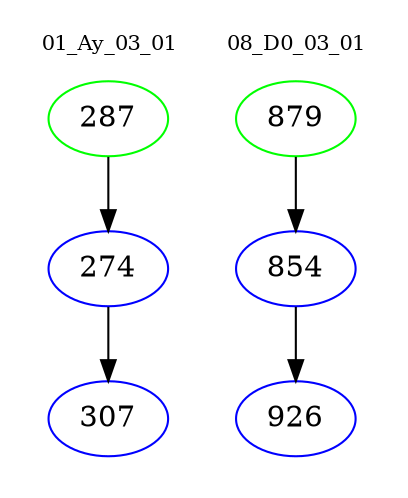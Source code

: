 digraph{
subgraph cluster_0 {
color = white
label = "01_Ay_03_01";
fontsize=10;
T0_287 [label="287", color="green"]
T0_287 -> T0_274 [color="black"]
T0_274 [label="274", color="blue"]
T0_274 -> T0_307 [color="black"]
T0_307 [label="307", color="blue"]
}
subgraph cluster_1 {
color = white
label = "08_D0_03_01";
fontsize=10;
T1_879 [label="879", color="green"]
T1_879 -> T1_854 [color="black"]
T1_854 [label="854", color="blue"]
T1_854 -> T1_926 [color="black"]
T1_926 [label="926", color="blue"]
}
}
